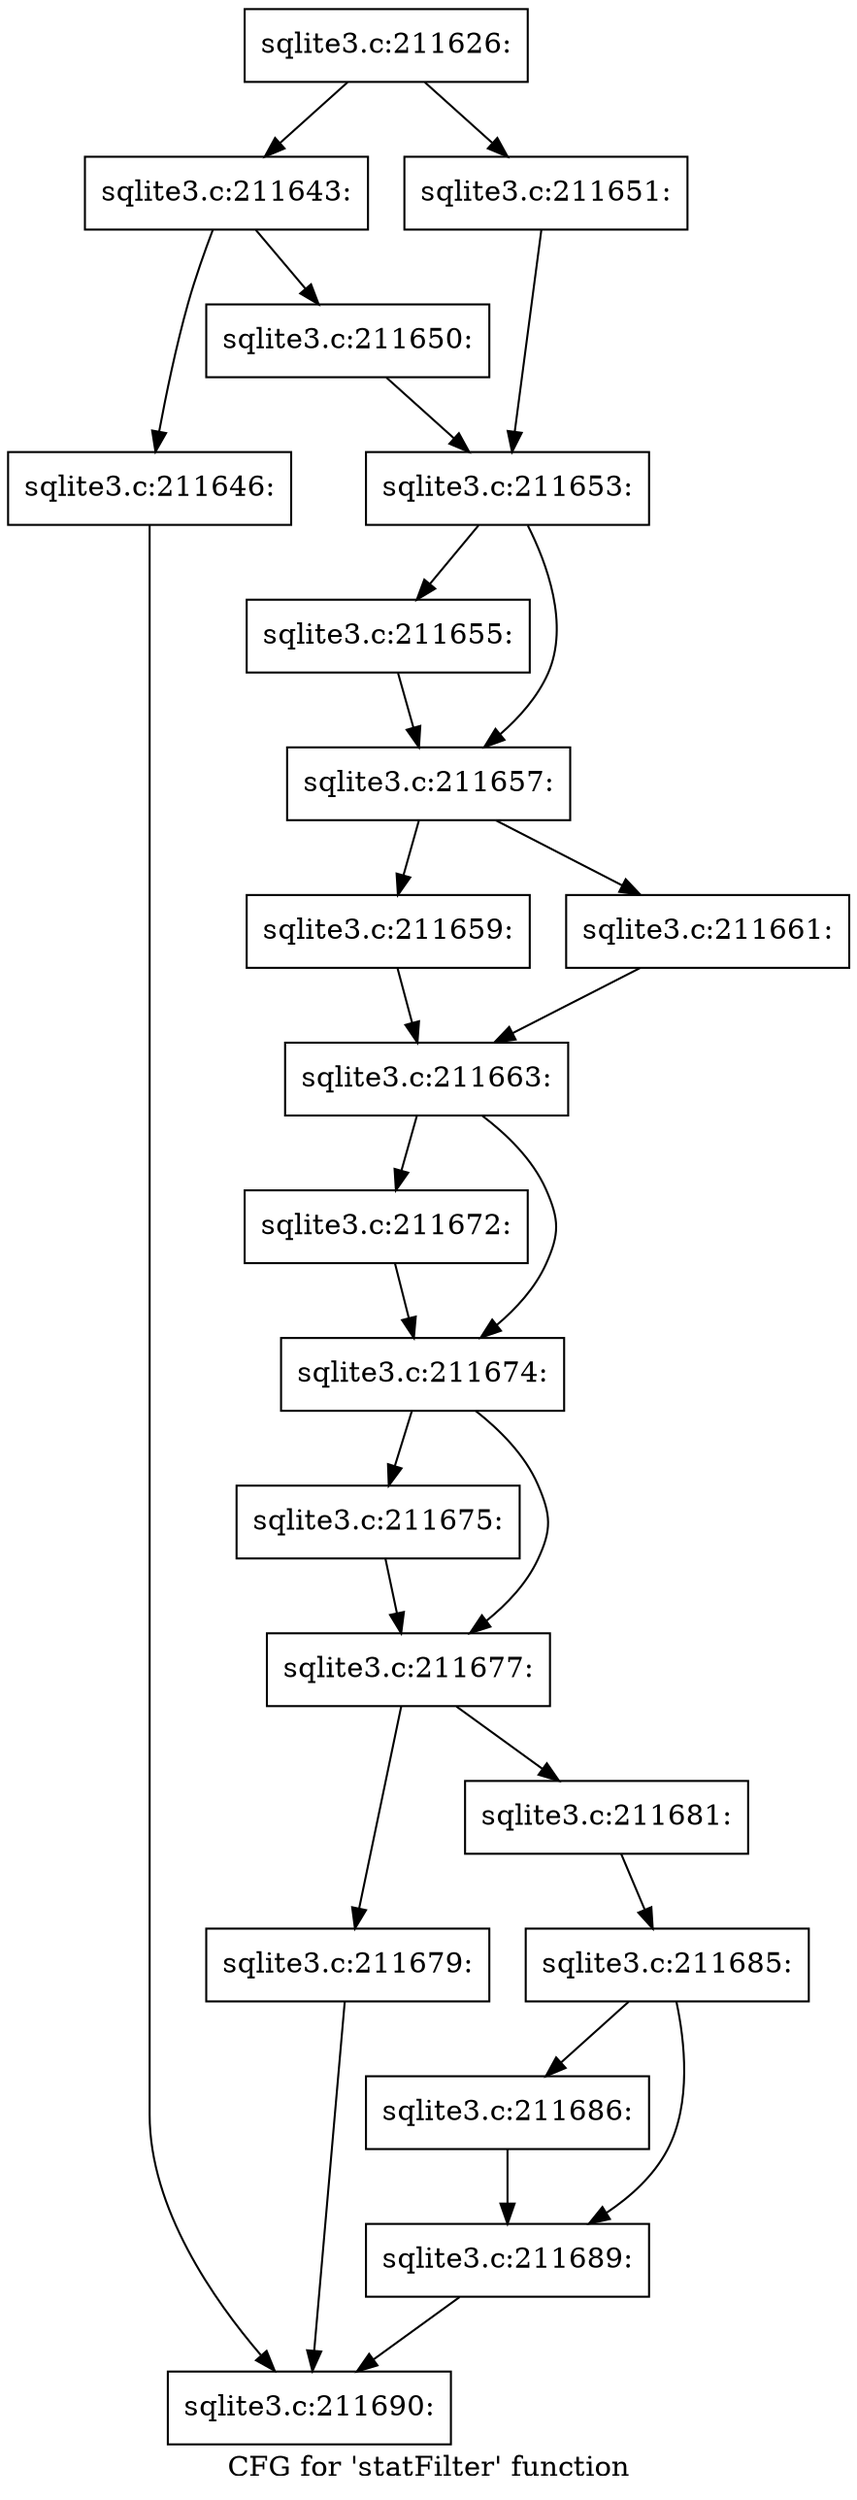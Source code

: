 digraph "CFG for 'statFilter' function" {
	label="CFG for 'statFilter' function";

	Node0x55c0fb6fcc90 [shape=record,label="{sqlite3.c:211626:}"];
	Node0x55c0fb6fcc90 -> Node0x55c0fb702600;
	Node0x55c0fb6fcc90 -> Node0x55c0fb7026a0;
	Node0x55c0fb702600 [shape=record,label="{sqlite3.c:211643:}"];
	Node0x55c0fb702600 -> Node0x55c0fb703940;
	Node0x55c0fb702600 -> Node0x55c0fb703990;
	Node0x55c0fb703940 [shape=record,label="{sqlite3.c:211646:}"];
	Node0x55c0fb703940 -> Node0x55c0fb6fce10;
	Node0x55c0fb703990 [shape=record,label="{sqlite3.c:211650:}"];
	Node0x55c0fb703990 -> Node0x55c0fb702650;
	Node0x55c0fb7026a0 [shape=record,label="{sqlite3.c:211651:}"];
	Node0x55c0fb7026a0 -> Node0x55c0fb702650;
	Node0x55c0fb702650 [shape=record,label="{sqlite3.c:211653:}"];
	Node0x55c0fb702650 -> Node0x55c0fb704c10;
	Node0x55c0fb702650 -> Node0x55c0fb704c60;
	Node0x55c0fb704c10 [shape=record,label="{sqlite3.c:211655:}"];
	Node0x55c0fb704c10 -> Node0x55c0fb704c60;
	Node0x55c0fb704c60 [shape=record,label="{sqlite3.c:211657:}"];
	Node0x55c0fb704c60 -> Node0x55c0fb705790;
	Node0x55c0fb704c60 -> Node0x55c0fb705830;
	Node0x55c0fb705790 [shape=record,label="{sqlite3.c:211659:}"];
	Node0x55c0fb705790 -> Node0x55c0fb7057e0;
	Node0x55c0fb705830 [shape=record,label="{sqlite3.c:211661:}"];
	Node0x55c0fb705830 -> Node0x55c0fb7057e0;
	Node0x55c0fb7057e0 [shape=record,label="{sqlite3.c:211663:}"];
	Node0x55c0fb7057e0 -> Node0x55c0fb707a80;
	Node0x55c0fb7057e0 -> Node0x55c0fb707ad0;
	Node0x55c0fb707a80 [shape=record,label="{sqlite3.c:211672:}"];
	Node0x55c0fb707a80 -> Node0x55c0fb707ad0;
	Node0x55c0fb707ad0 [shape=record,label="{sqlite3.c:211674:}"];
	Node0x55c0fb707ad0 -> Node0x55c0fb708300;
	Node0x55c0fb707ad0 -> Node0x55c0fb708350;
	Node0x55c0fb708300 [shape=record,label="{sqlite3.c:211675:}"];
	Node0x55c0fb708300 -> Node0x55c0fb708350;
	Node0x55c0fb708350 [shape=record,label="{sqlite3.c:211677:}"];
	Node0x55c0fb708350 -> Node0x55c0fb708e40;
	Node0x55c0fb708350 -> Node0x55c0fb708ee0;
	Node0x55c0fb708e40 [shape=record,label="{sqlite3.c:211679:}"];
	Node0x55c0fb708e40 -> Node0x55c0fb6fce10;
	Node0x55c0fb708ee0 [shape=record,label="{sqlite3.c:211681:}"];
	Node0x55c0fb708ee0 -> Node0x55c0fb708e90;
	Node0x55c0fb708e90 [shape=record,label="{sqlite3.c:211685:}"];
	Node0x55c0fb708e90 -> Node0x55c0fb709990;
	Node0x55c0fb708e90 -> Node0x55c0fb709d80;
	Node0x55c0fb709990 [shape=record,label="{sqlite3.c:211686:}"];
	Node0x55c0fb709990 -> Node0x55c0fb709d80;
	Node0x55c0fb709d80 [shape=record,label="{sqlite3.c:211689:}"];
	Node0x55c0fb709d80 -> Node0x55c0fb6fce10;
	Node0x55c0fb6fce10 [shape=record,label="{sqlite3.c:211690:}"];
}
